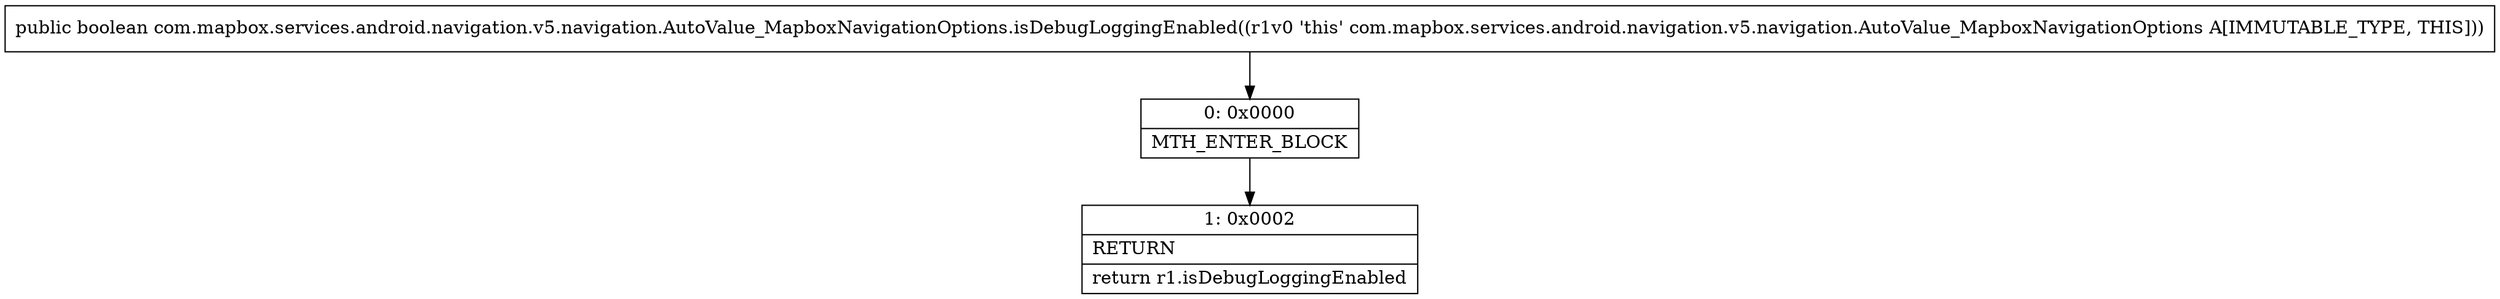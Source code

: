 digraph "CFG forcom.mapbox.services.android.navigation.v5.navigation.AutoValue_MapboxNavigationOptions.isDebugLoggingEnabled()Z" {
Node_0 [shape=record,label="{0\:\ 0x0000|MTH_ENTER_BLOCK\l}"];
Node_1 [shape=record,label="{1\:\ 0x0002|RETURN\l|return r1.isDebugLoggingEnabled\l}"];
MethodNode[shape=record,label="{public boolean com.mapbox.services.android.navigation.v5.navigation.AutoValue_MapboxNavigationOptions.isDebugLoggingEnabled((r1v0 'this' com.mapbox.services.android.navigation.v5.navigation.AutoValue_MapboxNavigationOptions A[IMMUTABLE_TYPE, THIS])) }"];
MethodNode -> Node_0;
Node_0 -> Node_1;
}

